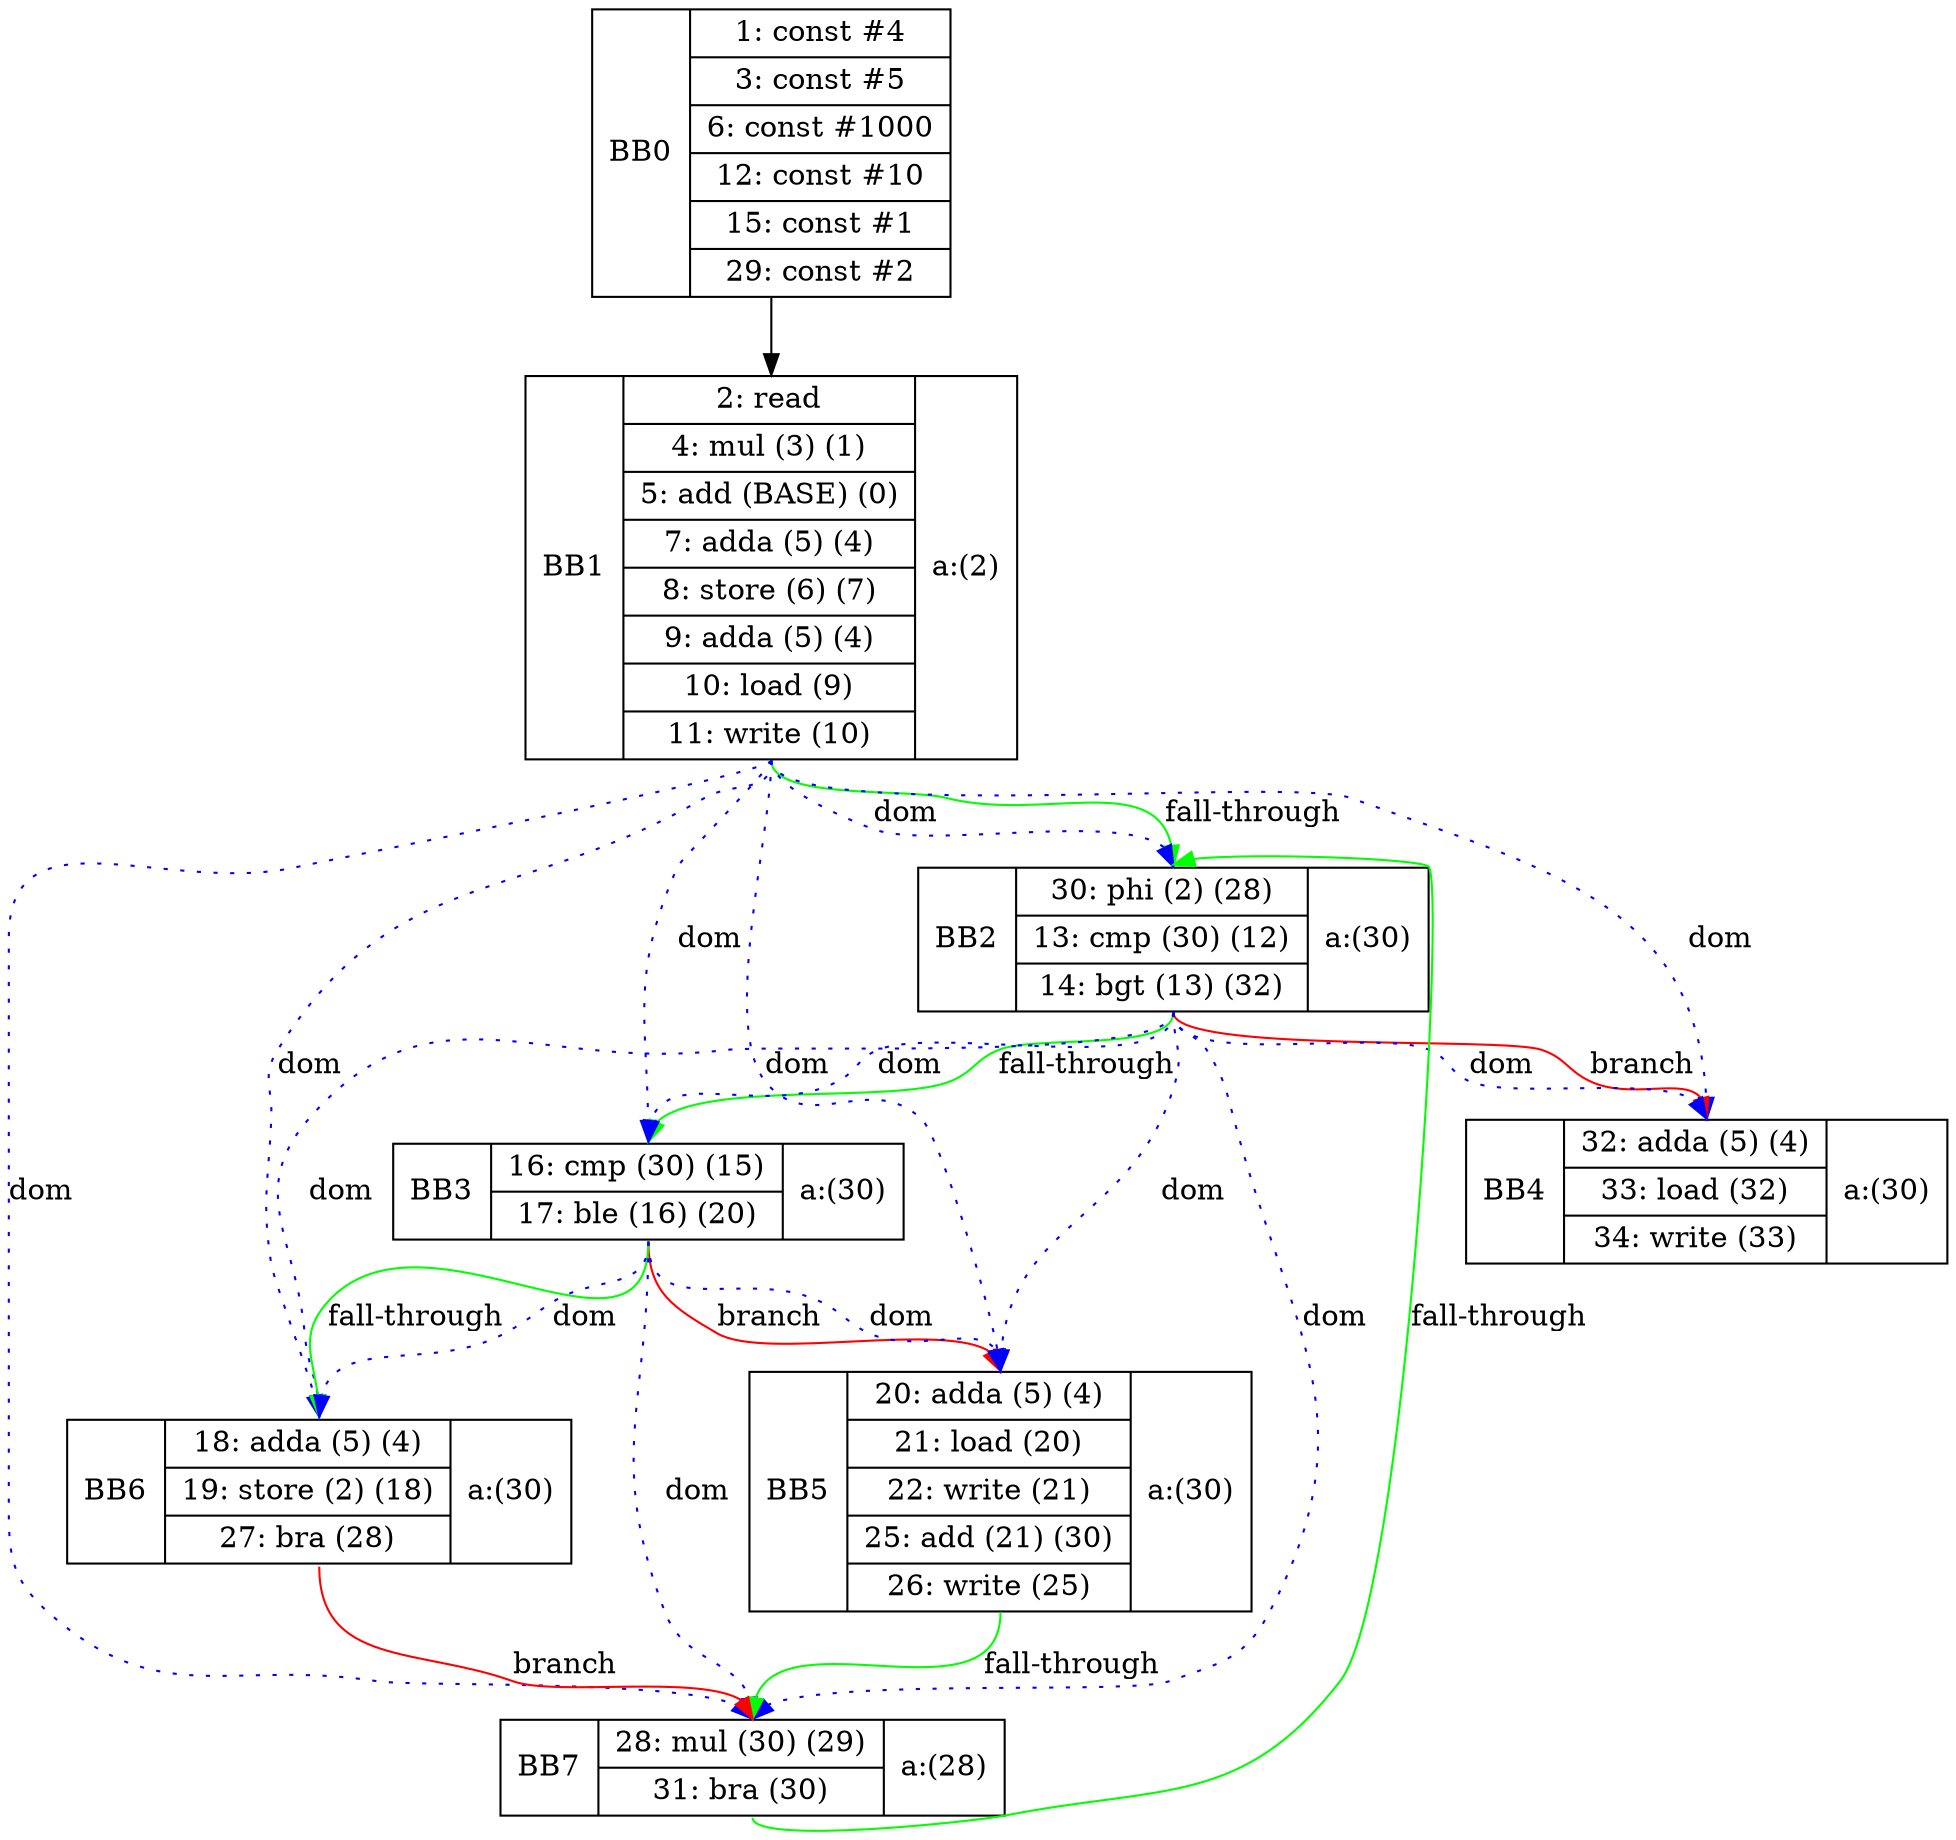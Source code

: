 digraph G {
BB0 [shape=record, label="<b>BB0| {1: const #4|3: const #5|6: const #1000|12: const #10|15: const #1|29: const #2}"];
BB1 [shape=record, label="<b>BB1| {2: read|4: mul (3) (1)|5: add (BASE) (0)|7: adda (5) (4)|8: store (6) (7)|9: adda (5) (4)|10: load (9)|11: write (10)}| a:(2)\n"];
BB2 [shape=record, label="<b>BB2| {30: phi (2) (28)|13: cmp (30) (12)|14: bgt (13) (32)}| a:(30)\n"];
BB3 [shape=record, label="<b>BB3| {16: cmp (30) (15)|17: ble (16) (20)}| a:(30)\n"];
BB4 [shape=record, label="<b>BB4| {32: adda (5) (4)|33: load (32)|34: write (33)}| a:(30)\n"];
BB5 [shape=record, label="<b>BB5| {20: adda (5) (4)|21: load (20)|22: write (21)|25: add (21) (30)|26: write (25)}| a:(30)\n"];
BB6 [shape=record, label="<b>BB6| {18: adda (5) (4)|19: store (2) (18)|27: bra (28)}| a:(30)\n"];
BB7 [shape=record, label="<b>BB7| {28: mul (30) (29)|31: bra (30)}| a:(28)\n"];
BB0:s -> BB1:n;
BB1:s -> BB2:n [color="green", label="fall-through"];
BB2:s -> BB3:n [color="green", label="fall-through"];
BB2:s -> BB4:n [color="red", label="branch"];
BB1:s -> BB2:n [color=blue, style=dotted, label="dom"];
BB3:s -> BB6:n [color="green", label="fall-through"];
BB3:s -> BB5:n [color="red", label="branch"];
BB1:s -> BB3:n [color=blue, style=dotted, label="dom"];
BB2:s -> BB3:n [color=blue, style=dotted, label="dom"];
BB1:s -> BB4:n [color=blue, style=dotted, label="dom"];
BB2:s -> BB4:n [color=blue, style=dotted, label="dom"];
BB5:s -> BB7:n [color="green", label="fall-through"];
BB1:s -> BB5:n [color=blue, style=dotted, label="dom"];
BB2:s -> BB5:n [color=blue, style=dotted, label="dom"];
BB3:s -> BB5:n [color=blue, style=dotted, label="dom"];
BB6:s -> BB7:n [color="red", label="branch"];
BB1:s -> BB6:n [color=blue, style=dotted, label="dom"];
BB2:s -> BB6:n [color=blue, style=dotted, label="dom"];
BB3:s -> BB6:n [color=blue, style=dotted, label="dom"];
BB7:s -> BB2:n [color="green", label="fall-through"];
BB1:s -> BB7:n [color=blue, style=dotted, label="dom"];
BB2:s -> BB7:n [color=blue, style=dotted, label="dom"];
BB3:s -> BB7:n [color=blue, style=dotted, label="dom"];
}
